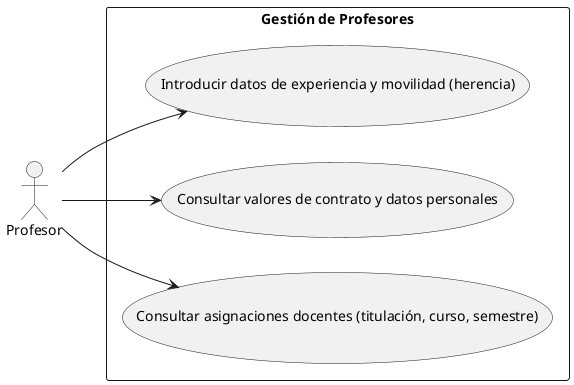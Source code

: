 @startuml
left to right direction

actor "Profesor" as A_Profesor

rectangle "Gestión de Profesores" {
    usecase "Introducir datos de experiencia y movilidad (herencia)" as UC1
    usecase "Consultar valores de contrato y datos personales" as UC2
    usecase "Consultar asignaciones docentes (titulación, curso, semestre)" as UC3
}

A_Profesor --> UC1
A_Profesor --> UC2
A_Profesor --> UC3

@enduml
